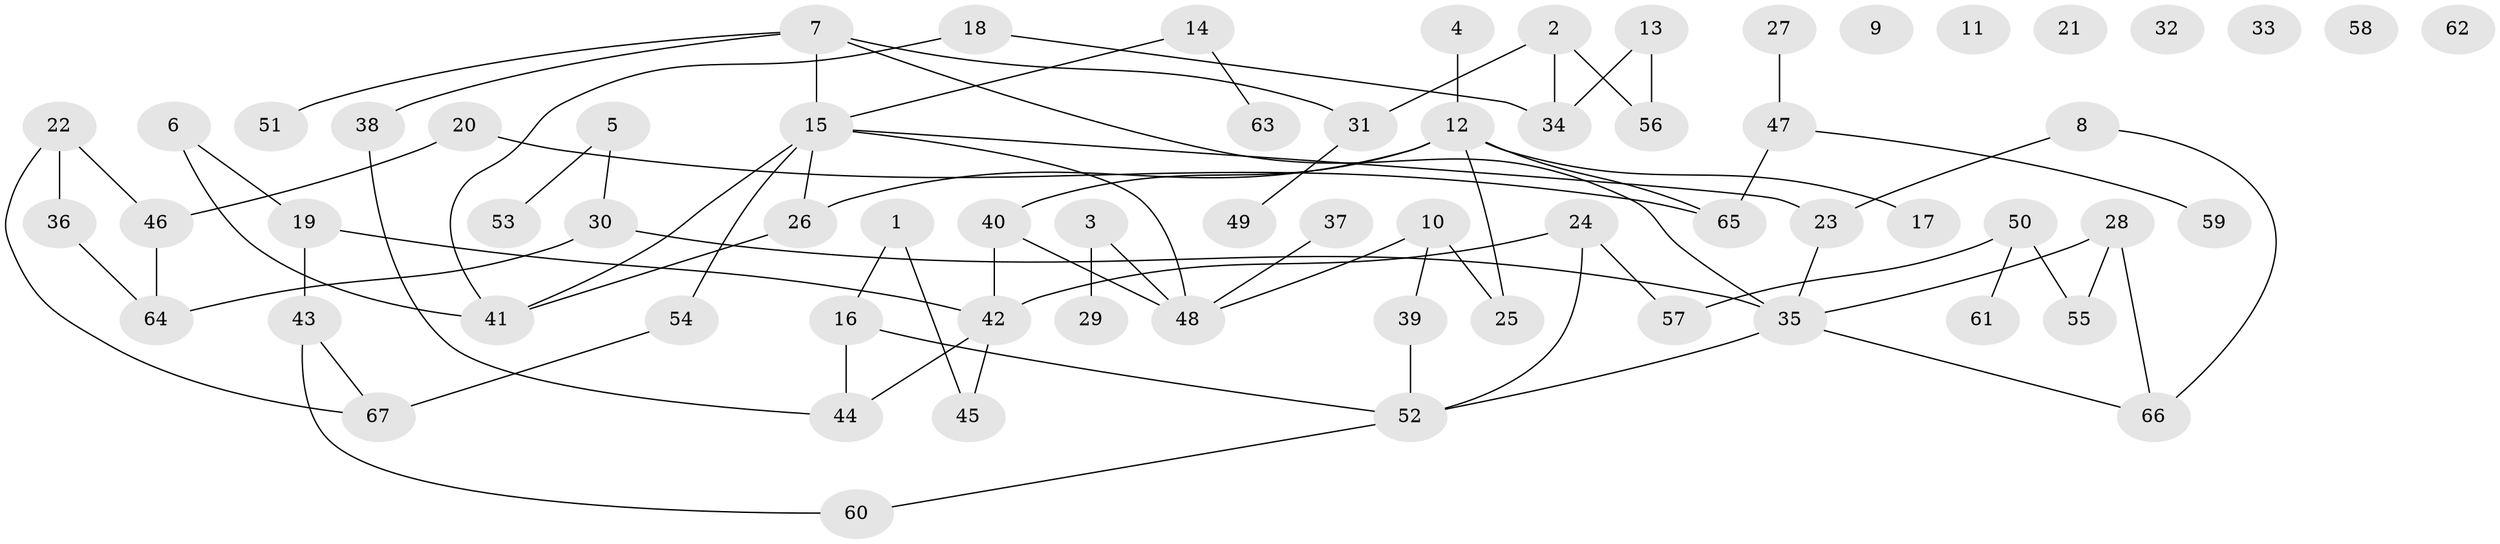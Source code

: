 // Generated by graph-tools (version 1.1) at 2025/25/03/09/25 03:25:21]
// undirected, 67 vertices, 79 edges
graph export_dot {
graph [start="1"]
  node [color=gray90,style=filled];
  1;
  2;
  3;
  4;
  5;
  6;
  7;
  8;
  9;
  10;
  11;
  12;
  13;
  14;
  15;
  16;
  17;
  18;
  19;
  20;
  21;
  22;
  23;
  24;
  25;
  26;
  27;
  28;
  29;
  30;
  31;
  32;
  33;
  34;
  35;
  36;
  37;
  38;
  39;
  40;
  41;
  42;
  43;
  44;
  45;
  46;
  47;
  48;
  49;
  50;
  51;
  52;
  53;
  54;
  55;
  56;
  57;
  58;
  59;
  60;
  61;
  62;
  63;
  64;
  65;
  66;
  67;
  1 -- 16;
  1 -- 45;
  2 -- 31;
  2 -- 34;
  2 -- 56;
  3 -- 29;
  3 -- 48;
  4 -- 12;
  5 -- 30;
  5 -- 53;
  6 -- 19;
  6 -- 41;
  7 -- 15;
  7 -- 31;
  7 -- 35;
  7 -- 38;
  7 -- 51;
  8 -- 23;
  8 -- 66;
  10 -- 25;
  10 -- 39;
  10 -- 48;
  12 -- 17;
  12 -- 25;
  12 -- 26;
  12 -- 40;
  12 -- 65;
  13 -- 34;
  13 -- 56;
  14 -- 15;
  14 -- 63;
  15 -- 23;
  15 -- 26;
  15 -- 41;
  15 -- 48;
  15 -- 54;
  16 -- 44;
  16 -- 52;
  18 -- 34;
  18 -- 41;
  19 -- 42;
  19 -- 43;
  20 -- 46;
  20 -- 65;
  22 -- 36;
  22 -- 46;
  22 -- 67;
  23 -- 35;
  24 -- 42;
  24 -- 52;
  24 -- 57;
  26 -- 41;
  27 -- 47;
  28 -- 35;
  28 -- 55;
  28 -- 66;
  30 -- 35;
  30 -- 64;
  31 -- 49;
  35 -- 52;
  35 -- 66;
  36 -- 64;
  37 -- 48;
  38 -- 44;
  39 -- 52;
  40 -- 42;
  40 -- 48;
  42 -- 44;
  42 -- 45;
  43 -- 60;
  43 -- 67;
  46 -- 64;
  47 -- 59;
  47 -- 65;
  50 -- 55;
  50 -- 57;
  50 -- 61;
  52 -- 60;
  54 -- 67;
}
